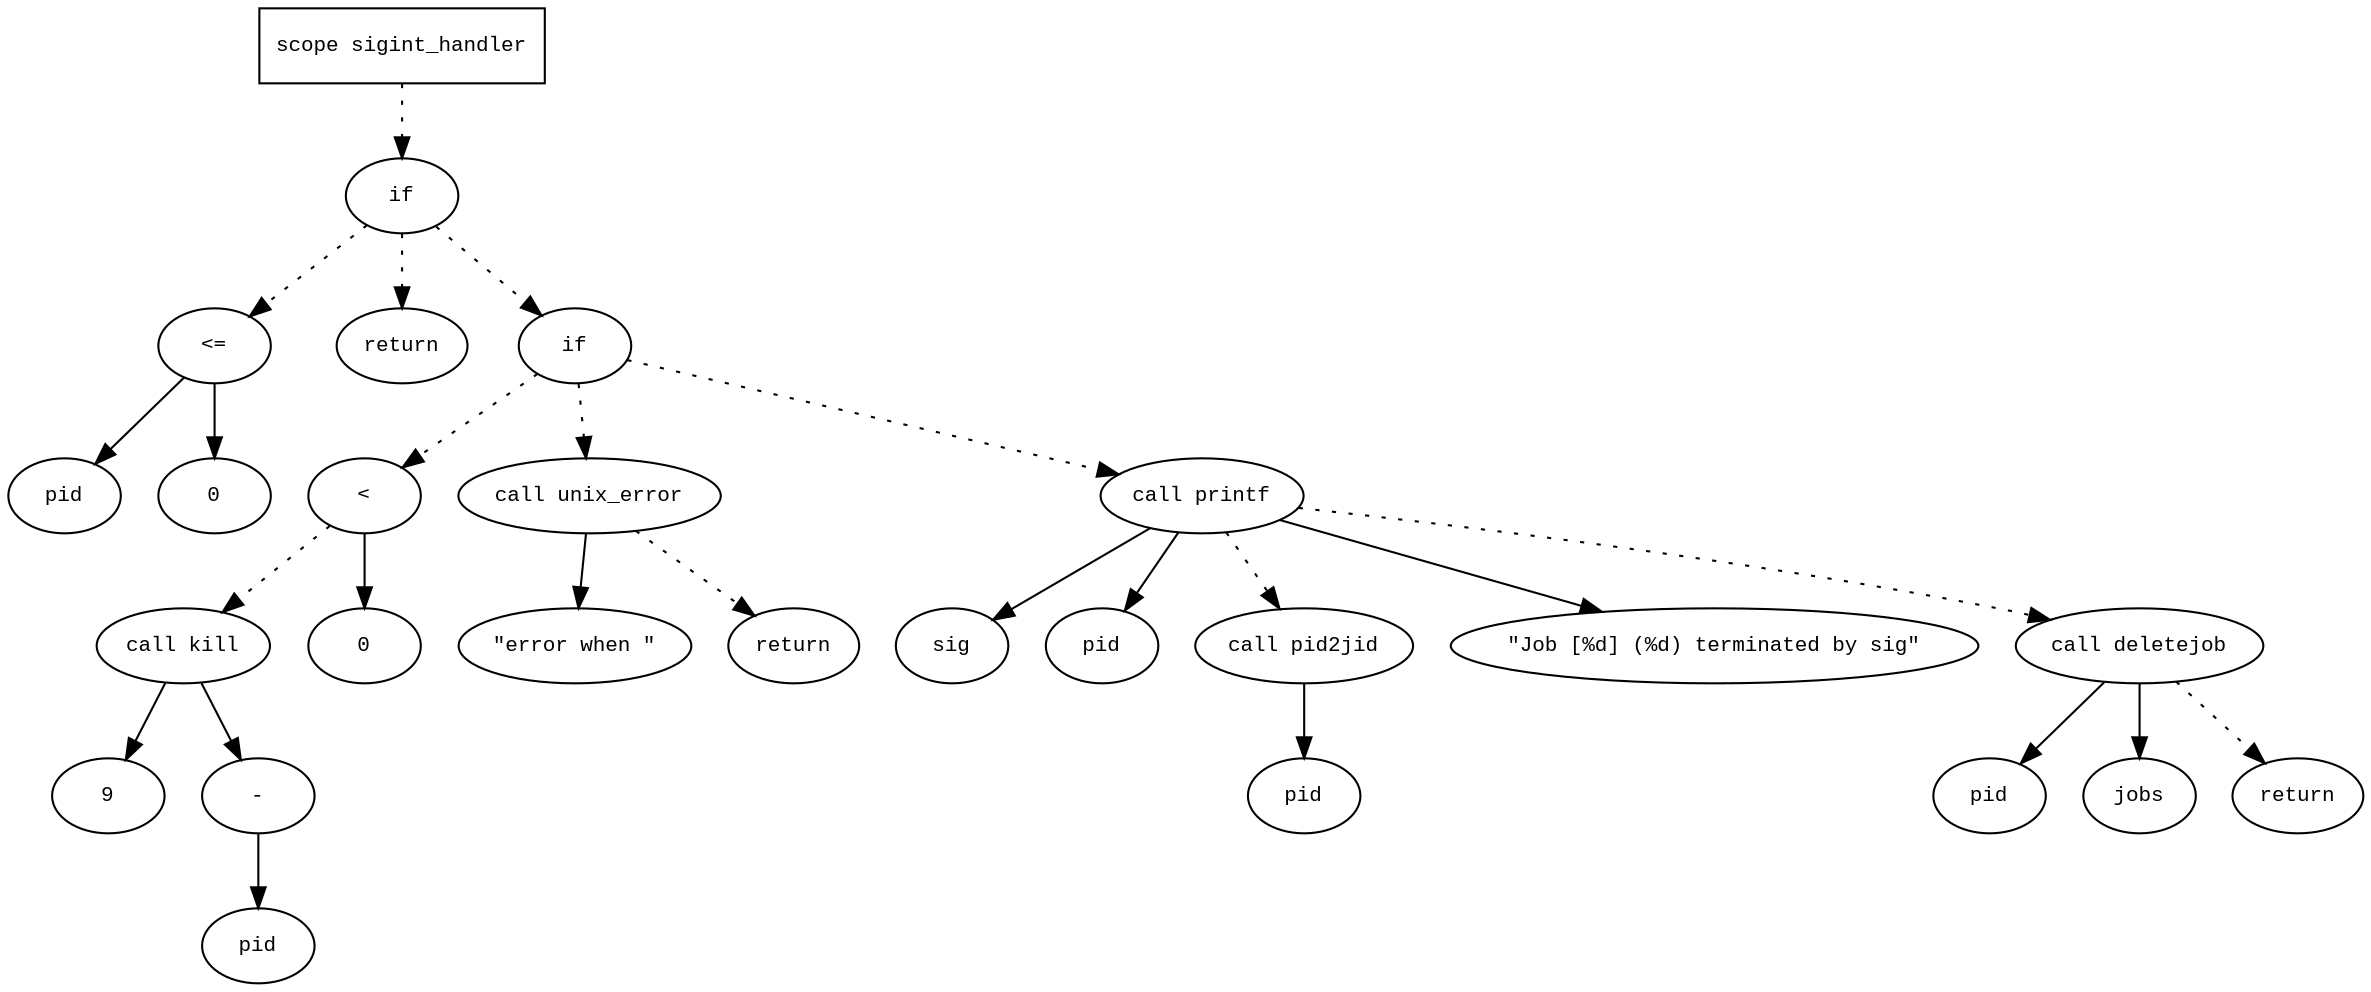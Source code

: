 digraph AST {
  graph [fontname="Times New Roman",fontsize=10];
  node  [fontname="Courier New",fontsize=10];
  edge  [fontname="Times New Roman",fontsize=10];

  node1 [label="scope sigint_handler",shape=box];
  node2 [label="if",shape=ellipse];
  node1 -> node2 [style=dotted];
  node3 [label="<=",shape=ellipse];
  node4 [label="pid",shape=ellipse];
  node3 -> node4;
  node5 [label="0",shape=ellipse];
  node3 -> node5;
  node2 -> node3 [style=dotted];
  node6 [label="return",shape=ellipse];
  node2 -> node6 [style=dotted];
  node7 [label="if",shape=ellipse];
  node2 -> node7 [style=dotted];
  node8 [label="<",shape=ellipse];
  node9 [label="call kill",shape=ellipse];
  node10 [label="9",shape=ellipse];
  node9 -> node10;
  node11 [label="-",shape=ellipse];
  node12 [label="pid",shape=ellipse];
  node11 -> node12;
  node9 -> node11;
  node8 -> node9 [style=dotted];
  node13 [label="0",shape=ellipse];
  node8 -> node13;
  node7 -> node8 [style=dotted];
  node14 [label="call unix_error",shape=ellipse];
  node15 [label="\"error when \"",shape=ellipse];
  node14 -> node15;
  node7 -> node14 [style=dotted];
  node16 [label="return",shape=ellipse];
  node14 -> node16 [style=dotted];
  node17 [label="call printf",shape=ellipse];
  node18 [label="sig",shape=ellipse];
  node17 -> node18;
  node19 [label="pid",shape=ellipse];
  node17 -> node19;
  node20 [label="call pid2jid",shape=ellipse];
  node21 [label="pid",shape=ellipse];
  node20 -> node21;
  node17 -> node20 [style=dotted];
  node22 [label="\"Job [%d] (%d) terminated by sig\"",shape=ellipse];
  node17 -> node22;
  node7 -> node17 [style=dotted];
  node23 [label="call deletejob",shape=ellipse];
  node24 [label="pid",shape=ellipse];
  node23 -> node24;
  node25 [label="jobs",shape=ellipse];
  node23 -> node25;
  node17 -> node23 [style=dotted];
  node26 [label="return",shape=ellipse];
  node23 -> node26 [style=dotted];
} 